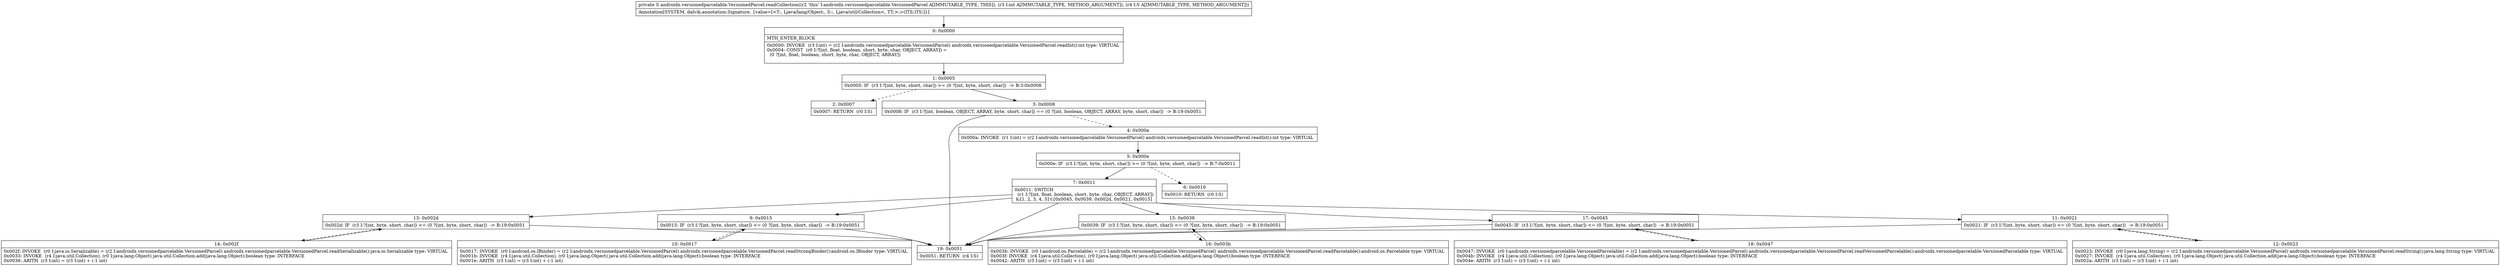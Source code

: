 digraph "CFG forandroidx.versionedparcelable.VersionedParcel.readCollection(ILjava\/util\/Collection;)Ljava\/util\/Collection;" {
Node_0 [shape=record,label="{0\:\ 0x0000|MTH_ENTER_BLOCK\l|0x0000: INVOKE  (r3 I:int) = (r2 I:androidx.versionedparcelable.VersionedParcel) androidx.versionedparcelable.VersionedParcel.readInt():int type: VIRTUAL \l0x0004: CONST  (r0 I:?[int, float, boolean, short, byte, char, OBJECT, ARRAY]) = \l  (0 ?[int, float, boolean, short, byte, char, OBJECT, ARRAY])\l \l}"];
Node_1 [shape=record,label="{1\:\ 0x0005|0x0005: IF  (r3 I:?[int, byte, short, char]) \>= (0 ?[int, byte, short, char])  \-\> B:3:0x0008 \l}"];
Node_2 [shape=record,label="{2\:\ 0x0007|0x0007: RETURN  (r0 I:S) \l}"];
Node_3 [shape=record,label="{3\:\ 0x0008|0x0008: IF  (r3 I:?[int, boolean, OBJECT, ARRAY, byte, short, char]) == (0 ?[int, boolean, OBJECT, ARRAY, byte, short, char])  \-\> B:19:0x0051 \l}"];
Node_4 [shape=record,label="{4\:\ 0x000a|0x000a: INVOKE  (r1 I:int) = (r2 I:androidx.versionedparcelable.VersionedParcel) androidx.versionedparcelable.VersionedParcel.readInt():int type: VIRTUAL \l}"];
Node_5 [shape=record,label="{5\:\ 0x000e|0x000e: IF  (r3 I:?[int, byte, short, char]) \>= (0 ?[int, byte, short, char])  \-\> B:7:0x0011 \l}"];
Node_6 [shape=record,label="{6\:\ 0x0010|0x0010: RETURN  (r0 I:S) \l}"];
Node_7 [shape=record,label="{7\:\ 0x0011|0x0011: SWITCH  \l  (r1 I:?[int, float, boolean, short, byte, char, OBJECT, ARRAY])\l k:[1, 2, 3, 4, 5] t:[0x0045, 0x0039, 0x002d, 0x0021, 0x0015] \l}"];
Node_9 [shape=record,label="{9\:\ 0x0015|0x0015: IF  (r3 I:?[int, byte, short, char]) \<= (0 ?[int, byte, short, char])  \-\> B:19:0x0051 \l}"];
Node_10 [shape=record,label="{10\:\ 0x0017|0x0017: INVOKE  (r0 I:android.os.IBinder) = (r2 I:androidx.versionedparcelable.VersionedParcel) androidx.versionedparcelable.VersionedParcel.readStrongBinder():android.os.IBinder type: VIRTUAL \l0x001b: INVOKE  (r4 I:java.util.Collection), (r0 I:java.lang.Object) java.util.Collection.add(java.lang.Object):boolean type: INTERFACE \l0x001e: ARITH  (r3 I:int) = (r3 I:int) + (\-1 int) \l}"];
Node_11 [shape=record,label="{11\:\ 0x0021|0x0021: IF  (r3 I:?[int, byte, short, char]) \<= (0 ?[int, byte, short, char])  \-\> B:19:0x0051 \l}"];
Node_12 [shape=record,label="{12\:\ 0x0023|0x0023: INVOKE  (r0 I:java.lang.String) = (r2 I:androidx.versionedparcelable.VersionedParcel) androidx.versionedparcelable.VersionedParcel.readString():java.lang.String type: VIRTUAL \l0x0027: INVOKE  (r4 I:java.util.Collection), (r0 I:java.lang.Object) java.util.Collection.add(java.lang.Object):boolean type: INTERFACE \l0x002a: ARITH  (r3 I:int) = (r3 I:int) + (\-1 int) \l}"];
Node_13 [shape=record,label="{13\:\ 0x002d|0x002d: IF  (r3 I:?[int, byte, short, char]) \<= (0 ?[int, byte, short, char])  \-\> B:19:0x0051 \l}"];
Node_14 [shape=record,label="{14\:\ 0x002f|0x002f: INVOKE  (r0 I:java.io.Serializable) = (r2 I:androidx.versionedparcelable.VersionedParcel) androidx.versionedparcelable.VersionedParcel.readSerializable():java.io.Serializable type: VIRTUAL \l0x0033: INVOKE  (r4 I:java.util.Collection), (r0 I:java.lang.Object) java.util.Collection.add(java.lang.Object):boolean type: INTERFACE \l0x0036: ARITH  (r3 I:int) = (r3 I:int) + (\-1 int) \l}"];
Node_15 [shape=record,label="{15\:\ 0x0039|0x0039: IF  (r3 I:?[int, byte, short, char]) \<= (0 ?[int, byte, short, char])  \-\> B:19:0x0051 \l}"];
Node_16 [shape=record,label="{16\:\ 0x003b|0x003b: INVOKE  (r0 I:android.os.Parcelable) = (r2 I:androidx.versionedparcelable.VersionedParcel) androidx.versionedparcelable.VersionedParcel.readParcelable():android.os.Parcelable type: VIRTUAL \l0x003f: INVOKE  (r4 I:java.util.Collection), (r0 I:java.lang.Object) java.util.Collection.add(java.lang.Object):boolean type: INTERFACE \l0x0042: ARITH  (r3 I:int) = (r3 I:int) + (\-1 int) \l}"];
Node_17 [shape=record,label="{17\:\ 0x0045|0x0045: IF  (r3 I:?[int, byte, short, char]) \<= (0 ?[int, byte, short, char])  \-\> B:19:0x0051 \l}"];
Node_18 [shape=record,label="{18\:\ 0x0047|0x0047: INVOKE  (r0 I:androidx.versionedparcelable.VersionedParcelable) = (r2 I:androidx.versionedparcelable.VersionedParcel) androidx.versionedparcelable.VersionedParcel.readVersionedParcelable():androidx.versionedparcelable.VersionedParcelable type: VIRTUAL \l0x004b: INVOKE  (r4 I:java.util.Collection), (r0 I:java.lang.Object) java.util.Collection.add(java.lang.Object):boolean type: INTERFACE \l0x004e: ARITH  (r3 I:int) = (r3 I:int) + (\-1 int) \l}"];
Node_19 [shape=record,label="{19\:\ 0x0051|0x0051: RETURN  (r4 I:S) \l}"];
MethodNode[shape=record,label="{private S androidx.versionedparcelable.VersionedParcel.readCollection((r2 'this' I:androidx.versionedparcelable.VersionedParcel A[IMMUTABLE_TYPE, THIS]), (r3 I:int A[IMMUTABLE_TYPE, METHOD_ARGUMENT]), (r4 I:S A[IMMUTABLE_TYPE, METHOD_ARGUMENT]))  | Annotation[SYSTEM, dalvik.annotation.Signature, \{value=[\<T:, Ljava\/lang\/Object;, S::, Ljava\/util\/Collection\<, TT;\>;\>(ITS;)TS;]\}]\l}"];
MethodNode -> Node_0;
Node_0 -> Node_1;
Node_1 -> Node_2[style=dashed];
Node_1 -> Node_3;
Node_3 -> Node_4[style=dashed];
Node_3 -> Node_19;
Node_4 -> Node_5;
Node_5 -> Node_6[style=dashed];
Node_5 -> Node_7;
Node_7 -> Node_9;
Node_7 -> Node_11;
Node_7 -> Node_13;
Node_7 -> Node_15;
Node_7 -> Node_17;
Node_7 -> Node_19;
Node_9 -> Node_10[style=dashed];
Node_9 -> Node_19;
Node_10 -> Node_9;
Node_11 -> Node_12[style=dashed];
Node_11 -> Node_19;
Node_12 -> Node_11;
Node_13 -> Node_14[style=dashed];
Node_13 -> Node_19;
Node_14 -> Node_13;
Node_15 -> Node_16[style=dashed];
Node_15 -> Node_19;
Node_16 -> Node_15;
Node_17 -> Node_18[style=dashed];
Node_17 -> Node_19;
Node_18 -> Node_17;
}

